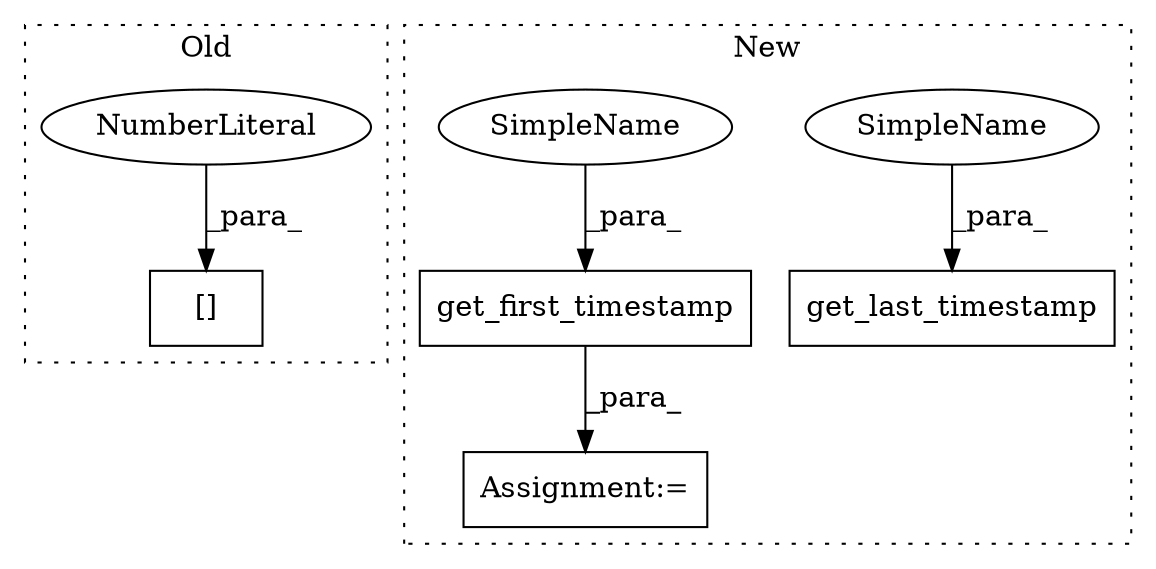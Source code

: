 digraph G {
subgraph cluster0 {
1 [label="[]" a="2" s="11813,11837" l="23,1" shape="box"];
5 [label="NumberLiteral" a="34" s="11836" l="1" shape="ellipse"];
label = "Old";
style="dotted";
}
subgraph cluster1 {
2 [label="get_first_timestamp" a="32" s="13522,13546" l="20,1" shape="box"];
3 [label="get_last_timestamp" a="32" s="13568,13591" l="19,1" shape="box"];
4 [label="Assignment:=" a="7" s="13521" l="1" shape="box"];
6 [label="SimpleName" a="42" s="13587" l="4" shape="ellipse"];
7 [label="SimpleName" a="42" s="13542" l="4" shape="ellipse"];
label = "New";
style="dotted";
}
2 -> 4 [label="_para_"];
5 -> 1 [label="_para_"];
6 -> 3 [label="_para_"];
7 -> 2 [label="_para_"];
}